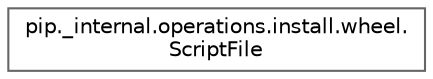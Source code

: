 digraph "Graphical Class Hierarchy"
{
 // LATEX_PDF_SIZE
  bgcolor="transparent";
  edge [fontname=Helvetica,fontsize=10,labelfontname=Helvetica,labelfontsize=10];
  node [fontname=Helvetica,fontsize=10,shape=box,height=0.2,width=0.4];
  rankdir="LR";
  Node0 [id="Node000000",label="pip._internal.operations.install.wheel.\lScriptFile",height=0.2,width=0.4,color="grey40", fillcolor="white", style="filled",URL="$de/dd9/classpip_1_1__internal_1_1operations_1_1install_1_1wheel_1_1ScriptFile.html",tooltip=" "];
}
